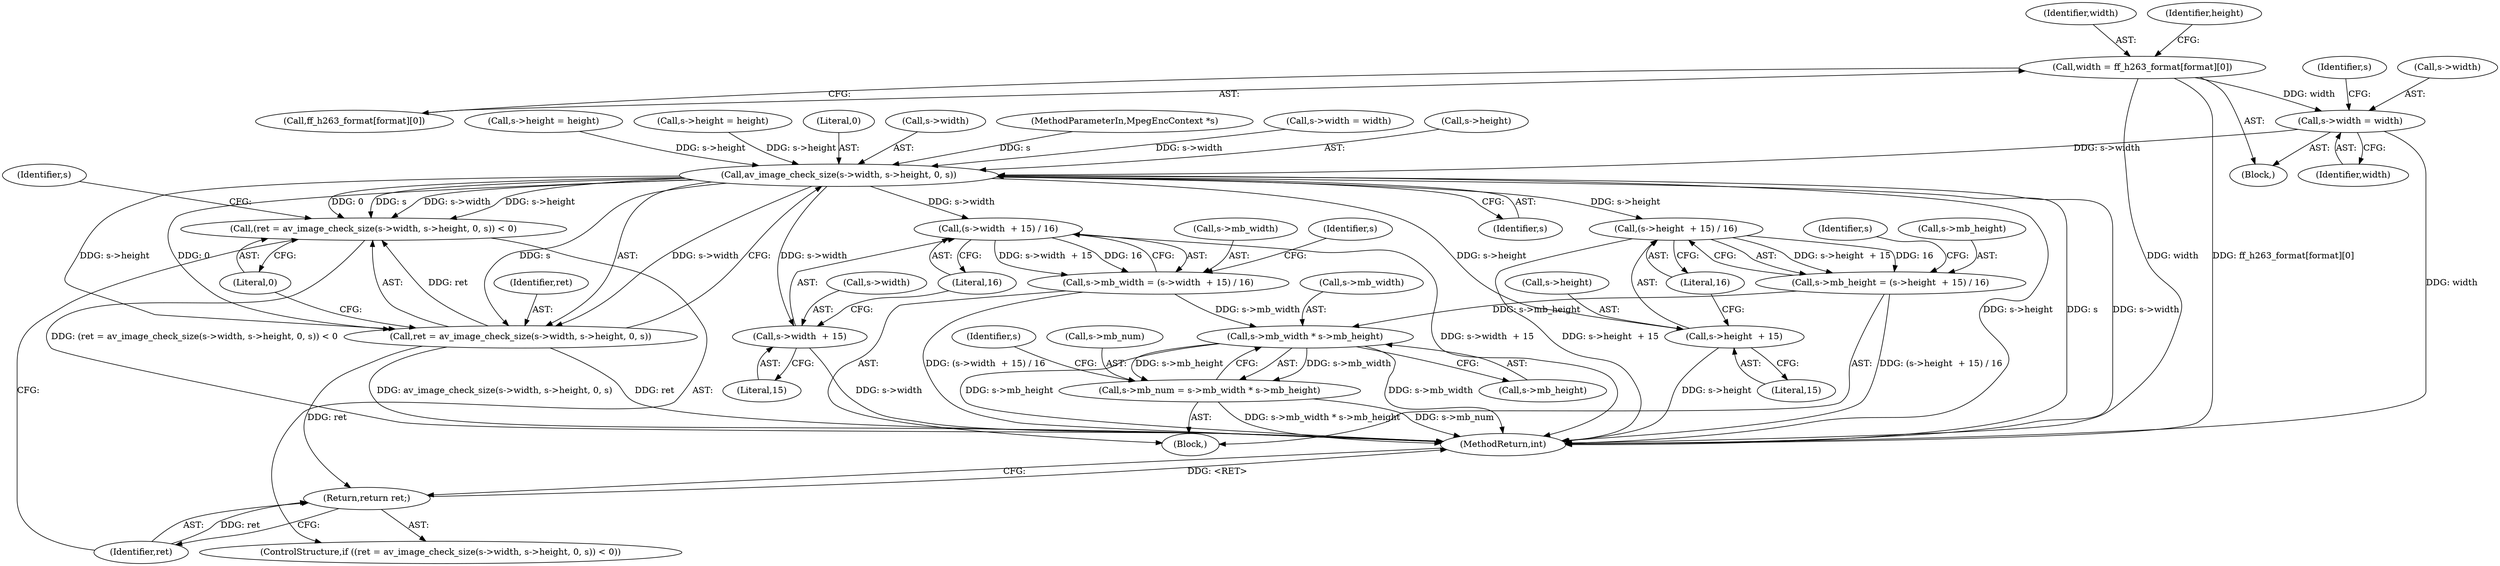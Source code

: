 digraph "0_libav_0a49a62f998747cfa564d98d36a459fe70d3299b@pointer" {
"1000413" [label="(Call,s->width = width)"];
"1000313" [label="(Call,width = ff_h263_format[format][0])"];
"1001036" [label="(Call,av_image_check_size(s->width, s->height, 0, s))"];
"1001033" [label="(Call,(ret = av_image_check_size(s->width, s->height, 0, s)) < 0)"];
"1001034" [label="(Call,ret = av_image_check_size(s->width, s->height, 0, s))"];
"1001046" [label="(Return,return ret;)"];
"1001052" [label="(Call,(s->width  + 15) / 16)"];
"1001048" [label="(Call,s->mb_width = (s->width  + 15) / 16)"];
"1001074" [label="(Call,s->mb_width * s->mb_height)"];
"1001070" [label="(Call,s->mb_num = s->mb_width * s->mb_height)"];
"1001053" [label="(Call,s->width  + 15)"];
"1001063" [label="(Call,(s->height  + 15) / 16)"];
"1001059" [label="(Call,s->mb_height = (s->height  + 15) / 16)"];
"1001064" [label="(Call,s->height  + 15)"];
"1001036" [label="(Call,av_image_check_size(s->width, s->height, 0, s))"];
"1000418" [label="(Call,s->height = height)"];
"1001045" [label="(Literal,0)"];
"1000307" [label="(Block,)"];
"1000850" [label="(Call,s->height = height)"];
"1001057" [label="(Literal,15)"];
"1001060" [label="(Call,s->mb_height)"];
"1001035" [label="(Identifier,ret)"];
"1001047" [label="(Identifier,ret)"];
"1000420" [label="(Identifier,s)"];
"1000136" [label="(Block,)"];
"1000413" [label="(Call,s->width = width)"];
"1001043" [label="(Literal,0)"];
"1001046" [label="(Return,return ret;)"];
"1000313" [label="(Call,width = ff_h263_format[format][0])"];
"1001034" [label="(Call,ret = av_image_check_size(s->width, s->height, 0, s))"];
"1001052" [label="(Call,(s->width  + 15) / 16)"];
"1001078" [label="(Call,s->mb_height)"];
"1001053" [label="(Call,s->width  + 15)"];
"1001084" [label="(Identifier,s)"];
"1001072" [label="(Identifier,s)"];
"1001059" [label="(Call,s->mb_height = (s->height  + 15) / 16)"];
"1000315" [label="(Call,ff_h263_format[format][0])"];
"1001068" [label="(Literal,15)"];
"1001037" [label="(Call,s->width)"];
"1001070" [label="(Call,s->mb_num = s->mb_width * s->mb_height)"];
"1001074" [label="(Call,s->mb_width * s->mb_height)"];
"1000417" [label="(Identifier,width)"];
"1000135" [label="(MethodParameterIn,MpegEncContext *s)"];
"1001061" [label="(Identifier,s)"];
"1000414" [label="(Call,s->width)"];
"1001033" [label="(Call,(ret = av_image_check_size(s->width, s->height, 0, s)) < 0)"];
"1001050" [label="(Identifier,s)"];
"1000845" [label="(Call,s->width = width)"];
"1001032" [label="(ControlStructure,if ((ret = av_image_check_size(s->width, s->height, 0, s)) < 0))"];
"1001065" [label="(Call,s->height)"];
"1000314" [label="(Identifier,width)"];
"1001058" [label="(Literal,16)"];
"1001064" [label="(Call,s->height  + 15)"];
"1001071" [label="(Call,s->mb_num)"];
"1001063" [label="(Call,(s->height  + 15) / 16)"];
"1001069" [label="(Literal,16)"];
"1001049" [label="(Call,s->mb_width)"];
"1000321" [label="(Identifier,height)"];
"1001075" [label="(Call,s->mb_width)"];
"1001103" [label="(MethodReturn,int)"];
"1001048" [label="(Call,s->mb_width = (s->width  + 15) / 16)"];
"1001054" [label="(Call,s->width)"];
"1001044" [label="(Identifier,s)"];
"1001040" [label="(Call,s->height)"];
"1000413" -> "1000307"  [label="AST: "];
"1000413" -> "1000417"  [label="CFG: "];
"1000414" -> "1000413"  [label="AST: "];
"1000417" -> "1000413"  [label="AST: "];
"1000420" -> "1000413"  [label="CFG: "];
"1000413" -> "1001103"  [label="DDG: width"];
"1000313" -> "1000413"  [label="DDG: width"];
"1000413" -> "1001036"  [label="DDG: s->width"];
"1000313" -> "1000307"  [label="AST: "];
"1000313" -> "1000315"  [label="CFG: "];
"1000314" -> "1000313"  [label="AST: "];
"1000315" -> "1000313"  [label="AST: "];
"1000321" -> "1000313"  [label="CFG: "];
"1000313" -> "1001103"  [label="DDG: ff_h263_format[format][0]"];
"1000313" -> "1001103"  [label="DDG: width"];
"1001036" -> "1001034"  [label="AST: "];
"1001036" -> "1001044"  [label="CFG: "];
"1001037" -> "1001036"  [label="AST: "];
"1001040" -> "1001036"  [label="AST: "];
"1001043" -> "1001036"  [label="AST: "];
"1001044" -> "1001036"  [label="AST: "];
"1001034" -> "1001036"  [label="CFG: "];
"1001036" -> "1001103"  [label="DDG: s->height"];
"1001036" -> "1001103"  [label="DDG: s"];
"1001036" -> "1001103"  [label="DDG: s->width"];
"1001036" -> "1001033"  [label="DDG: s->width"];
"1001036" -> "1001033"  [label="DDG: s->height"];
"1001036" -> "1001033"  [label="DDG: 0"];
"1001036" -> "1001033"  [label="DDG: s"];
"1001036" -> "1001034"  [label="DDG: s->width"];
"1001036" -> "1001034"  [label="DDG: s->height"];
"1001036" -> "1001034"  [label="DDG: 0"];
"1001036" -> "1001034"  [label="DDG: s"];
"1000845" -> "1001036"  [label="DDG: s->width"];
"1000850" -> "1001036"  [label="DDG: s->height"];
"1000418" -> "1001036"  [label="DDG: s->height"];
"1000135" -> "1001036"  [label="DDG: s"];
"1001036" -> "1001052"  [label="DDG: s->width"];
"1001036" -> "1001053"  [label="DDG: s->width"];
"1001036" -> "1001063"  [label="DDG: s->height"];
"1001036" -> "1001064"  [label="DDG: s->height"];
"1001033" -> "1001032"  [label="AST: "];
"1001033" -> "1001045"  [label="CFG: "];
"1001034" -> "1001033"  [label="AST: "];
"1001045" -> "1001033"  [label="AST: "];
"1001047" -> "1001033"  [label="CFG: "];
"1001050" -> "1001033"  [label="CFG: "];
"1001033" -> "1001103"  [label="DDG: (ret = av_image_check_size(s->width, s->height, 0, s)) < 0"];
"1001034" -> "1001033"  [label="DDG: ret"];
"1001035" -> "1001034"  [label="AST: "];
"1001045" -> "1001034"  [label="CFG: "];
"1001034" -> "1001103"  [label="DDG: av_image_check_size(s->width, s->height, 0, s)"];
"1001034" -> "1001103"  [label="DDG: ret"];
"1001034" -> "1001046"  [label="DDG: ret"];
"1001046" -> "1001032"  [label="AST: "];
"1001046" -> "1001047"  [label="CFG: "];
"1001047" -> "1001046"  [label="AST: "];
"1001103" -> "1001046"  [label="CFG: "];
"1001046" -> "1001103"  [label="DDG: <RET>"];
"1001047" -> "1001046"  [label="DDG: ret"];
"1001052" -> "1001048"  [label="AST: "];
"1001052" -> "1001058"  [label="CFG: "];
"1001053" -> "1001052"  [label="AST: "];
"1001058" -> "1001052"  [label="AST: "];
"1001048" -> "1001052"  [label="CFG: "];
"1001052" -> "1001103"  [label="DDG: s->width  + 15"];
"1001052" -> "1001048"  [label="DDG: s->width  + 15"];
"1001052" -> "1001048"  [label="DDG: 16"];
"1001048" -> "1000136"  [label="AST: "];
"1001049" -> "1001048"  [label="AST: "];
"1001061" -> "1001048"  [label="CFG: "];
"1001048" -> "1001103"  [label="DDG: (s->width  + 15) / 16"];
"1001048" -> "1001074"  [label="DDG: s->mb_width"];
"1001074" -> "1001070"  [label="AST: "];
"1001074" -> "1001078"  [label="CFG: "];
"1001075" -> "1001074"  [label="AST: "];
"1001078" -> "1001074"  [label="AST: "];
"1001070" -> "1001074"  [label="CFG: "];
"1001074" -> "1001103"  [label="DDG: s->mb_width"];
"1001074" -> "1001103"  [label="DDG: s->mb_height"];
"1001074" -> "1001070"  [label="DDG: s->mb_width"];
"1001074" -> "1001070"  [label="DDG: s->mb_height"];
"1001059" -> "1001074"  [label="DDG: s->mb_height"];
"1001070" -> "1000136"  [label="AST: "];
"1001071" -> "1001070"  [label="AST: "];
"1001084" -> "1001070"  [label="CFG: "];
"1001070" -> "1001103"  [label="DDG: s->mb_width * s->mb_height"];
"1001070" -> "1001103"  [label="DDG: s->mb_num"];
"1001053" -> "1001057"  [label="CFG: "];
"1001054" -> "1001053"  [label="AST: "];
"1001057" -> "1001053"  [label="AST: "];
"1001058" -> "1001053"  [label="CFG: "];
"1001053" -> "1001103"  [label="DDG: s->width"];
"1001063" -> "1001059"  [label="AST: "];
"1001063" -> "1001069"  [label="CFG: "];
"1001064" -> "1001063"  [label="AST: "];
"1001069" -> "1001063"  [label="AST: "];
"1001059" -> "1001063"  [label="CFG: "];
"1001063" -> "1001103"  [label="DDG: s->height  + 15"];
"1001063" -> "1001059"  [label="DDG: s->height  + 15"];
"1001063" -> "1001059"  [label="DDG: 16"];
"1001059" -> "1000136"  [label="AST: "];
"1001060" -> "1001059"  [label="AST: "];
"1001072" -> "1001059"  [label="CFG: "];
"1001059" -> "1001103"  [label="DDG: (s->height  + 15) / 16"];
"1001064" -> "1001068"  [label="CFG: "];
"1001065" -> "1001064"  [label="AST: "];
"1001068" -> "1001064"  [label="AST: "];
"1001069" -> "1001064"  [label="CFG: "];
"1001064" -> "1001103"  [label="DDG: s->height"];
}
